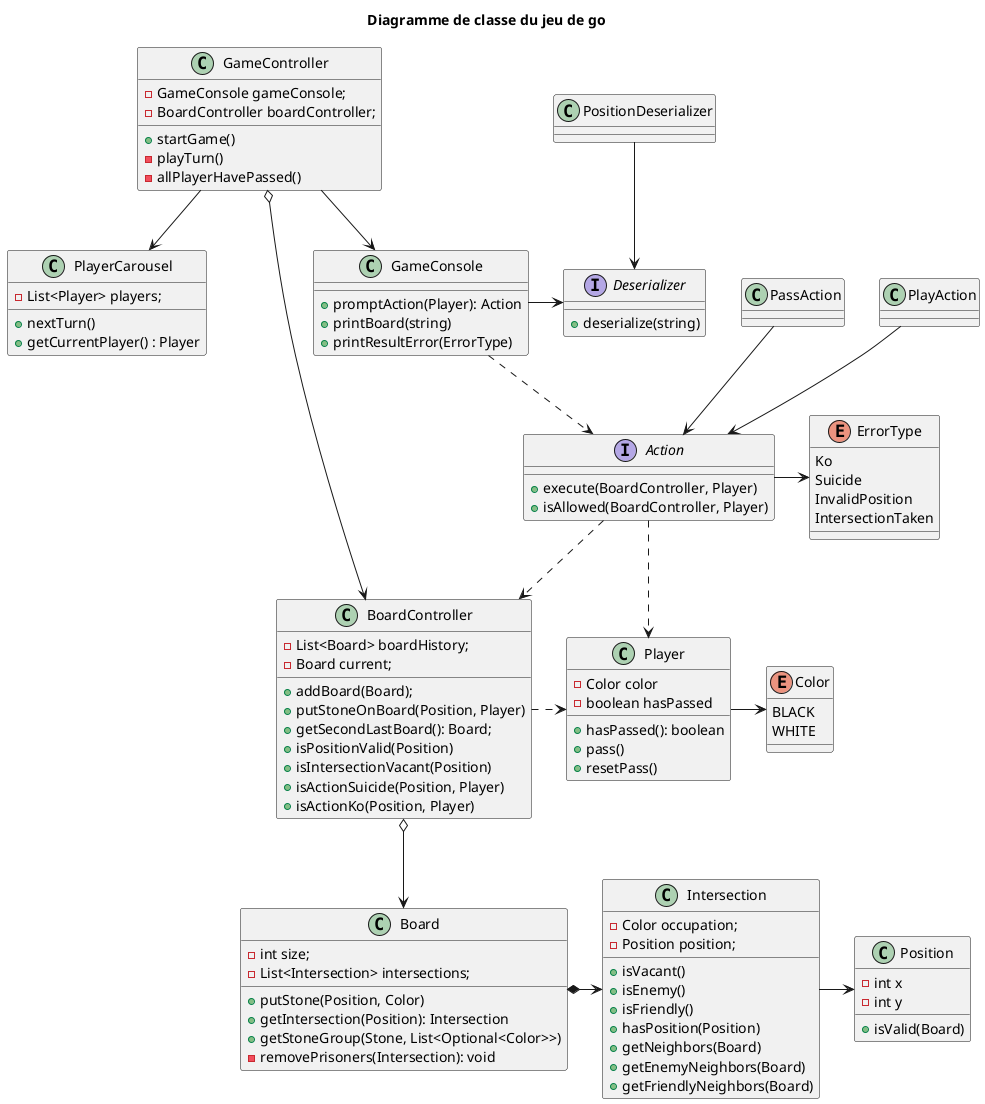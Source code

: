 @startuml

title Diagramme de classe du jeu de go

class GameController {
    - GameConsole gameConsole;
    - BoardController boardController;
    + startGame()
    - playTurn()
    - allPlayerHavePassed()
}

class GameConsole {
    + promptAction(Player): Action
    + printBoard(string)
    + printResultError(ErrorType)
}

interface Deserializer {
    + deserialize(string)
}

interface Action {
    + execute(BoardController, Player)
    + isAllowed(BoardController, Player)
}

enum ErrorType {
    Ko
    Suicide
    InvalidPosition
    IntersectionTaken
}

class PlayerCarousel {
    - List<Player> players;
    + nextTurn()
    + getCurrentPlayer() : Player
}

class Player {
    - Color color
    - boolean hasPassed
    + hasPassed(): boolean
    + pass()
    + resetPass()
}

enum Color{
    BLACK
    WHITE
}

class Board {
    - int size;
    - List<Intersection> intersections;
    + putStone(Position, Color)
    + getIntersection(Position): Intersection
    + getStoneGroup(Stone, List<Optional<Color>>)
    - removePrisoners(Intersection): void
}

class BoardController {
    - List<Board> boardHistory;
    - Board current;
    + addBoard(Board);
    + putStoneOnBoard(Position, Player)
    + getSecondLastBoard(): Board;
    + isPositionValid(Position)
    + isIntersectionVacant(Position)
    + isActionSuicide(Position, Player)
    + isActionKo(Position, Player)
}

class Intersection {
    - Color occupation;
    - Position position;
    + isVacant()
    + isEnemy()
    + isFriendly()
    + hasPosition(Position)
    + getNeighbors(Board)
    + getEnemyNeighbors(Board)
    + getFriendlyNeighbors(Board)
}

class Position {
    - int x
    - int y
    + isValid(Board)
}

GameController o-> BoardController
GameController --> PlayerCarousel
GameController --> GameConsole

GameConsole -> Deserializer
GameConsole -.> Action

BoardController o--> Board
BoardController .> Player

Board *-> Intersection

Intersection -> Position

PositionDeserializer --> Deserializer

Action -.> BoardController
Action .> Player
Action -> ErrorType

PassAction --> Action
PlayAction --> Action

Player -> Color

@enduml